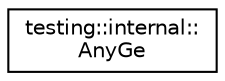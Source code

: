 digraph "Graphical Class Hierarchy"
{
  edge [fontname="Helvetica",fontsize="10",labelfontname="Helvetica",labelfontsize="10"];
  node [fontname="Helvetica",fontsize="10",shape=record];
  rankdir="LR";
  Node1 [label="testing::internal::\lAnyGe",height=0.2,width=0.4,color="black", fillcolor="white", style="filled",URL="$structtesting_1_1internal_1_1_any_ge.html"];
}
